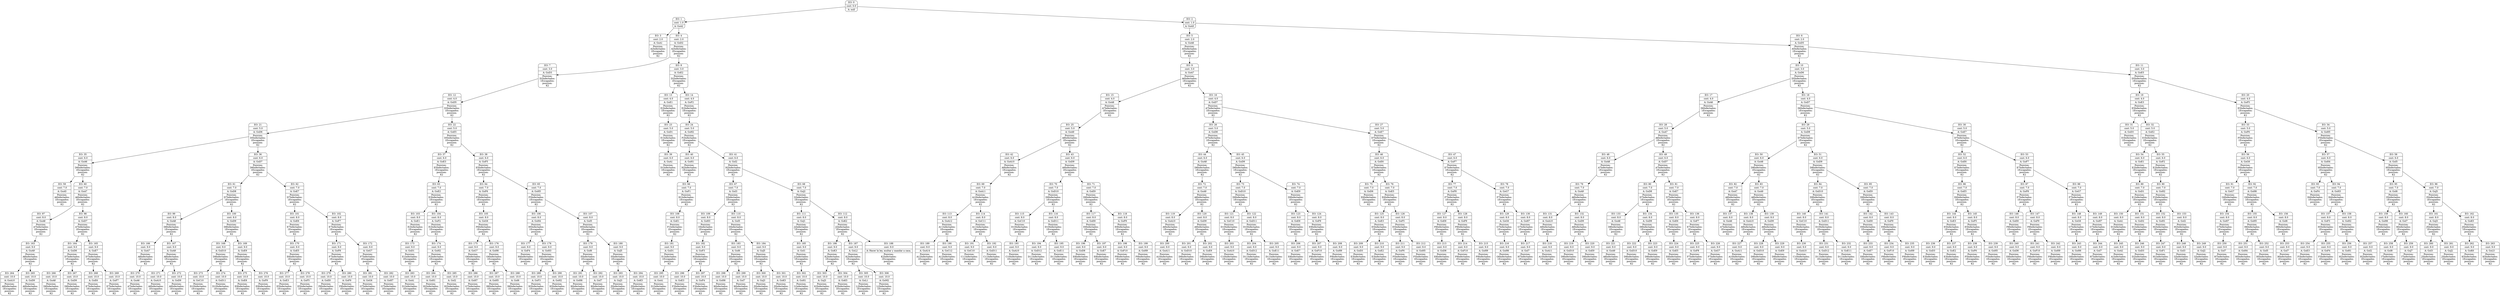 digraph g {
node [shape = Mrecord];
nodo0[label="{EO: 0|cost: 0.0|A: null}"]
nodo1[label="{EO: 1|cost: 1.0|A: GoA2}"]
nodo3[label="{EO: 3|cost: 2.0|A: GoA1|Posicion:\nA2
Infectados:\n1
Escapados:\n
posicion:\nK2
}"]

nodo1 -> nodo3;
nodo4[label="{EO: 4|cost: 2.0|A: GoD2|Posicion:\nA2
Infectados:\n1
Escapados:\n
posicion:\nK2
}"]
nodo7[label="{EO: 7|cost: 3.0|A: GoD3|Posicion:\nD2
Infectados:\n1
Escapados:\n
posicion:\nK2
}"]
nodo12[label="{EO: 12|cost: 4.0|A: GoD5|Posicion:\nD3
Infectados:\n1
Escapados:\n
posicion:\nK2
}"]
nodo21[label="{EO: 21|cost: 5.0|A: GoD6|Posicion:\nD5
Infectados:\n1
Escapados:\n
posicion:\nK2
}"]
nodo35[label="{EO: 35|cost: 6.0|A: GoA6|Posicion:\nD6
Infectados:\n1
Escapados:\n
posicion:\nK2
}"]
nodo59[label="{EO: 59|cost: 7.0|A: GoA5|Posicion:\nA6
Infectados:\n1
Escapados:\n
posicion:\nK2
}"]

nodo35 -> nodo59;
nodo60[label="{EO: 60|cost: 7.0|A: GoA7|Posicion:\nA6
Infectados:\n1
Escapados:\n
posicion:\nK2
}"]
nodo97[label="{EO: 97|cost: 8.0|A: GoA8|Posicion:\nA7
Infectados:\n1
Escapados:\n
posicion:\nK2
}"]
nodo163[label="{EO: 163|cost: 9.0|A: GoA9|Posicion:\nA8
Infectados:\n1
Escapados:\n
posicion:\nK2
}"]
nodo264[label="{EO: 264|cost: 10.0|A: GoA10|Posicion:\nA9
Infectados:\n1
Escapados:\n
posicion:\nK2
}"]

nodo163 -> nodo264;
nodo265[label="{EO: 265|cost: 10.0|A: GoD9|Posicion:\nA9
Infectados:\n1
Escapados:\n
posicion:\nK2
}"]

nodo163 -> nodo265;

nodo97 -> nodo163;

nodo60 -> nodo97;
nodo98[label="{EO: 98|cost: 8.0|A: GoD7|Posicion:\nA7
Infectados:\n1
Escapados:\n
posicion:\nK2
}"]
nodo164[label="{EO: 164|cost: 9.0|A: GoD8|Posicion:\nD7
Infectados:\n1
Escapados:\n
posicion:\nK2
}"]
nodo266[label="{EO: 266|cost: 10.0|A: GoA8|Posicion:\nD8
Infectados:\n1
Escapados:\n
posicion:\nK2
}"]

nodo164 -> nodo266;
nodo267[label="{EO: 267|cost: 10.0|A: GoD9|Posicion:\nD8
Infectados:\n1
Escapados:\n
posicion:\nK2
}"]

nodo164 -> nodo267;

nodo98 -> nodo164;
nodo165[label="{EO: 165|cost: 9.0|A: GoE7|Posicion:\nD7
Infectados:\n1
Escapados:\n
posicion:\nK2
}"]
nodo268[label="{EO: 268|cost: 10.0|A: GoE6|Posicion:\nE7
Infectados:\n1
Escapados:\n
posicion:\nK2
}"]

nodo165 -> nodo268;
nodo269[label="{EO: 269|cost: 10.0|A: GoF7|Posicion:\nE7
Infectados:\n1
Escapados:\n
posicion:\nK2
}"]

nodo165 -> nodo269;

nodo98 -> nodo165;

nodo60 -> nodo98;

nodo35 -> nodo60;

nodo21 -> nodo35;
nodo36[label="{EO: 36|cost: 6.0|A: GoD7|Posicion:\nD6
Infectados:\n1
Escapados:\n
posicion:\nK2
}"]
nodo61[label="{EO: 61|cost: 7.0|A: GoD8|Posicion:\nD7
Infectados:\n1
Escapados:\n
posicion:\nK2
}"]
nodo99[label="{EO: 99|cost: 8.0|A: GoA8|Posicion:\nD8
Infectados:\n1
Escapados:\n
posicion:\nK2
}"]
nodo166[label="{EO: 166|cost: 9.0|A: GoA7|Posicion:\nA8
Infectados:\n1
Escapados:\n
posicion:\nK2
}"]
nodo270[label="{EO: 270|cost: 10.0|A: GoA6|Posicion:\nA7
Infectados:\n1
Escapados:\n
posicion:\nK2
}"]

nodo166 -> nodo270;

nodo99 -> nodo166;
nodo167[label="{EO: 167|cost: 9.0|A: GoA9|Posicion:\nA8
Infectados:\n1
Escapados:\n
posicion:\nK2
}"]
nodo271[label="{EO: 271|cost: 10.0|A: GoA10|Posicion:\nA9
Infectados:\n1
Escapados:\n
posicion:\nK2
}"]

nodo167 -> nodo271;
nodo272[label="{EO: 272|cost: 10.0|A: GoD9|Posicion:\nA9
Infectados:\n1
Escapados:\n
posicion:\nK2
}"]

nodo167 -> nodo272;

nodo99 -> nodo167;

nodo61 -> nodo99;
nodo100[label="{EO: 100|cost: 8.0|A: GoD9|Posicion:\nD8
Infectados:\n1
Escapados:\n
posicion:\nK2
}"]
nodo168[label="{EO: 168|cost: 9.0|A: GoD10|Posicion:\nD9
Infectados:\n1
Escapados:\n
posicion:\nK2
}"]
nodo273[label="{EO: 273|cost: 10.0|A: GoC10|Posicion:\nD10
Infectados:\n1
Escapados:\n
posicion:\nK2
}"]

nodo168 -> nodo273;
nodo274[label="{EO: 274|cost: 10.0|A: GoD11|Posicion:\nD10
Infectados:\n1
Escapados:\n
posicion:\nK2
}"]

nodo168 -> nodo274;

nodo100 -> nodo168;
nodo169[label="{EO: 169|cost: 9.0|A: GoE9|Posicion:\nD9
Infectados:\n1
Escapados:\n
posicion:\nK2
}"]
nodo275[label="{EO: 275|cost: 10.0|A: GoE8|Posicion:\nE9
Infectados:\n1
Escapados:\n
posicion:\nK2
}"]

nodo169 -> nodo275;
nodo276[label="{EO: 276|cost: 10.0|A: GoF9|Posicion:\nE9
Infectados:\n1
Escapados:\n
posicion:\nK2
}"]

nodo169 -> nodo276;

nodo100 -> nodo169;

nodo61 -> nodo100;

nodo36 -> nodo61;
nodo62[label="{EO: 62|cost: 7.0|A: GoE7|Posicion:\nD7
Infectados:\n1
Escapados:\n
posicion:\nK2
}"]
nodo101[label="{EO: 101|cost: 8.0|A: GoE6|Posicion:\nE7
Infectados:\n1
Escapados:\n
posicion:\nK2
}"]
nodo170[label="{EO: 170|cost: 9.0|A: GoE5|Posicion:\nE6
Infectados:\n1
Escapados:\n
posicion:\nK2
}"]
nodo277[label="{EO: 277|cost: 10.0|A: GoE3|Posicion:\nE5
Infectados:\n1
Escapados:\n
posicion:\nK2
}"]

nodo170 -> nodo277;
nodo278[label="{EO: 278|cost: 10.0|A: GoF5|Posicion:\nE5
Infectados:\n1
Escapados:\n
posicion:\nK2
}"]

nodo170 -> nodo278;

nodo101 -> nodo170;

nodo62 -> nodo101;
nodo102[label="{EO: 102|cost: 8.0|A: GoF7|Posicion:\nE7
Infectados:\n1
Escapados:\n
posicion:\nK2
}"]
nodo171[label="{EO: 171|cost: 9.0|A: GoF8|Posicion:\nF7
Infectados:\n1
Escapados:\n
posicion:\nK2
}"]
nodo279[label="{EO: 279|cost: 10.0|A: GoE8|Posicion:\nF8
Infectados:\n1
Escapados:\n
posicion:\nK2
}"]

nodo171 -> nodo279;
nodo280[label="{EO: 280|cost: 10.0|A: GoF9|Posicion:\nF8
Infectados:\n1
Escapados:\n
posicion:\nK2
}"]

nodo171 -> nodo280;

nodo102 -> nodo171;
nodo172[label="{EO: 172|cost: 9.0|A: GoG7|Posicion:\nF7
Infectados:\n1
Escapados:\n
posicion:\nK2
}"]
nodo281[label="{EO: 281|cost: 10.0|A: GoG6|Posicion:\nG7
Infectados:\n1
Escapados:\n
posicion:\nK2
}"]

nodo172 -> nodo281;
nodo282[label="{EO: 282|cost: 10.0|A: GoH7|Posicion:\nG7
Infectados:\n1
Escapados:\n
posicion:\nK2
}"]

nodo172 -> nodo282;

nodo102 -> nodo172;

nodo62 -> nodo102;

nodo36 -> nodo62;

nodo21 -> nodo36;

nodo12 -> nodo21;
nodo22[label="{EO: 22|cost: 5.0|A: GoE5|Posicion:\nD5
Infectados:\n1
Escapados:\n
posicion:\nK2
}"]
nodo37[label="{EO: 37|cost: 6.0|A: GoE3|Posicion:\nE5
Infectados:\n1
Escapados:\n
posicion:\nK2
}"]
nodo63[label="{EO: 63|cost: 7.0|A: GoE2|Posicion:\nE3
Infectados:\n1
Escapados:\n
posicion:\nK2
}"]
nodo103[label="{EO: 103|cost: 8.0|A: GoE1|Posicion:\nE2
Infectados:\n1
Escapados:\n
posicion:\nK2
}"]
nodo173[label="{EO: 173|cost: 9.0|A: GoD1|Posicion:\nE1
Infectados:\n1
Escapados:\n
posicion:\nK2
}"]
nodo283[label="{EO: 283|cost: 10.0|A: GoA1|Posicion:\nD1
Infectados:\n1
Escapados:\n
posicion:\nK2
}"]

nodo173 -> nodo283;

nodo103 -> nodo173;

nodo63 -> nodo103;
nodo104[label="{EO: 104|cost: 8.0|A: GoF2|Posicion:\nE2
Infectados:\n1
Escapados:\n
posicion:\nK2
}"]
nodo174[label="{EO: 174|cost: 9.0|A: GoH2|Posicion:\nF2
Infectados:\n1
Escapados:\n
posicion:\nK2
}"]
nodo284[label="{EO: 284|cost: 10.0|A: GoH1|Posicion:\nH2
Infectados:\n1
Escapados:\n
posicion:\nK2
}"]

nodo174 -> nodo284;
nodo285[label="{EO: 285|cost: 10.0|A: GoI2|Posicion:\nH2
Infectados:\n1
Escapados:\n
posicion:\nK2
}"]

nodo174 -> nodo285;

nodo104 -> nodo174;

nodo63 -> nodo104;

nodo37 -> nodo63;

nodo22 -> nodo37;
nodo38[label="{EO: 38|cost: 6.0|A: GoF5|Posicion:\nE5
Infectados:\n1
Escapados:\n
posicion:\nK2
}"]
nodo64[label="{EO: 64|cost: 7.0|A: GoF6|Posicion:\nF5
Infectados:\n1
Escapados:\n
posicion:\nK2
}"]
nodo105[label="{EO: 105|cost: 8.0|A: GoG6|Posicion:\nF6
Infectados:\n1
Escapados:\n
posicion:\nK2
}"]
nodo175[label="{EO: 175|cost: 9.0|A: GoG7|Posicion:\nG6
Infectados:\n1
Escapados:\n
posicion:\nK2
}"]
nodo286[label="{EO: 286|cost: 10.0|A: GoH7|Posicion:\nG7
Infectados:\n1
Escapados:\n
posicion:\nK2
}"]

nodo175 -> nodo286;

nodo105 -> nodo175;
nodo176[label="{EO: 176|cost: 9.0|A: GoH6|Posicion:\nG6
Infectados:\n1
Escapados:\n
posicion:\nK2
}"]
nodo287[label="{EO: 287|cost: 10.0|A: GoH5|Posicion:\nH6
Infectados:\n1
Escapados:\n
posicion:\nK2
}"]

nodo176 -> nodo287;
nodo288[label="{EO: 288|cost: 10.0|A: GoI6|Posicion:\nH6
Infectados:\n1
Escapados:\n
posicion:\nK2
}"]

nodo176 -> nodo288;

nodo105 -> nodo176;

nodo64 -> nodo105;

nodo38 -> nodo64;
nodo65[label="{EO: 65|cost: 7.0|A: GoH5|Posicion:\nF5
Infectados:\n1
Escapados:\n
posicion:\nK2
}"]
nodo106[label="{EO: 106|cost: 8.0|A: GoH4|Posicion:\nH5
Infectados:\n1
Escapados:\n
posicion:\nK2
}"]
nodo177[label="{EO: 177|cost: 9.0|A: GoF4|Posicion:\nH4
Infectados:\n1
Escapados:\n
posicion:\nK2
}"]

nodo106 -> nodo177;
nodo178[label="{EO: 178|cost: 9.0|A: GoH3|Posicion:\nH4
Infectados:\n1
Escapados:\n
posicion:\nK2
}"]
nodo289[label="{EO: 289|cost: 10.0|A: GoF3|Posicion:\nH3
Infectados:\n1
Escapados:\n
posicion:\nK2
}"]

nodo178 -> nodo289;
nodo290[label="{EO: 290|cost: 10.0|A: GoH2|Posicion:\nH3
Infectados:\n1
Escapados:\n
posicion:\nK2
}"]

nodo178 -> nodo290;

nodo106 -> nodo178;

nodo65 -> nodo106;
nodo107[label="{EO: 107|cost: 8.0|A: GoI5|Posicion:\nH5
Infectados:\n1
Escapados:\n
posicion:\nK2
}"]
nodo179[label="{EO: 179|cost: 9.0|A: GoI6|Posicion:\nI5
Infectados:\n1
Escapados:\n
posicion:\nK2
}"]
nodo291[label="{EO: 291|cost: 10.0|A: GoH6|Posicion:\nI6
Infectados:\n1
Escapados:\n
posicion:\nK2
}"]

nodo179 -> nodo291;
nodo292[label="{EO: 292|cost: 10.0|A: GoI7|Posicion:\nI6
Infectados:\n1
Escapados:\n
posicion:\nK2
}"]

nodo179 -> nodo292;

nodo107 -> nodo179;
nodo180[label="{EO: 180|cost: 9.0|A: GoJ5|Posicion:\nI5
Infectados:\n1
Escapados:\n
posicion:\nK2
}"]
nodo293[label="{EO: 293|cost: 10.0|A: GoJ3|Posicion:\nJ5
Infectados:\n1
Escapados:\n
posicion:\nK2
}"]

nodo180 -> nodo293;
nodo294[label="{EO: 294|cost: 10.0|A: GoK5|Posicion:\nJ5
Infectados:\n1
Escapados:\n
posicion:\nK2
}"]

nodo180 -> nodo294;

nodo107 -> nodo180;

nodo65 -> nodo107;

nodo38 -> nodo65;

nodo22 -> nodo38;

nodo12 -> nodo22;

nodo7 -> nodo12;

nodo4 -> nodo7;
nodo8[label="{EO: 8|cost: 3.0|A: GoE2|Posicion:\nD2
Infectados:\n1
Escapados:\n
posicion:\nK2
}"]
nodo13[label="{EO: 13|cost: 4.0|A: GoE1|Posicion:\nE2
Infectados:\n1
Escapados:\n
posicion:\nK2
}"]
nodo23[label="{EO: 23|cost: 5.0|A: GoD1|Posicion:\nE1
Infectados:\n1
Escapados:\n
posicion:\nK2
}"]
nodo39[label="{EO: 39|cost: 6.0|A: GoA1|Posicion:\nD1
Infectados:\n1
Escapados:\n
posicion:\nK2
}"]

nodo23 -> nodo39;

nodo13 -> nodo23;

nodo8 -> nodo13;
nodo14[label="{EO: 14|cost: 4.0|A: GoF2|Posicion:\nE2
Infectados:\n1
Escapados:\n
posicion:\nK2
}"]
nodo24[label="{EO: 24|cost: 5.0|A: GoH2|Posicion:\nF2
Infectados:\n1
Escapados:\n
posicion:\nK2
}"]
nodo40[label="{EO: 40|cost: 6.0|A: GoH1|Posicion:\nH2
Infectados:\n1
Escapados:\n
posicion:\nK2
}"]
nodo66[label="{EO: 66|cost: 7.0|A: GoF1|Posicion:\nH1
Infectados:\n1
Escapados:\n
posicion:\nK2
}"]
nodo108[label="{EO: 108|cost: 8.0|A: GoE1|Posicion:\nF1
Infectados:\n1
Escapados:\n
posicion:\nK2
}"]
nodo181[label="{EO: 181|cost: 9.0|A: GoD1|Posicion:\nE1
Infectados:\n1
Escapados:\n
posicion:\nK2
}"]
nodo295[label="{EO: 295|cost: 10.0|A: GoA1|Posicion:\nD1
Infectados:\n1
Escapados:\n
posicion:\nK2
}"]

nodo181 -> nodo295;

nodo108 -> nodo181;

nodo66 -> nodo108;

nodo40 -> nodo66;

nodo24 -> nodo40;
nodo41[label="{EO: 41|cost: 6.0|A: GoI2|Posicion:\nH2
Infectados:\n1
Escapados:\n
posicion:\nK2
}"]
nodo67[label="{EO: 67|cost: 7.0|A: GoI3|Posicion:\nI2
Infectados:\n1
Escapados:\n
posicion:\nK2
}"]
nodo109[label="{EO: 109|cost: 8.0|A: GoH3|Posicion:\nI3
Infectados:\n1
Escapados:\n
posicion:\nK2
}"]
nodo182[label="{EO: 182|cost: 9.0|A: GoF3|Posicion:\nH3
Infectados:\n1
Escapados:\n
posicion:\nK2
}"]
nodo296[label="{EO: 296|cost: 10.0|A: GoE3|Posicion:\nF3
Infectados:\n1
Escapados:\n
posicion:\nK2
}"]

nodo182 -> nodo296;
nodo297[label="{EO: 297|cost: 10.0|A: GoF4|Posicion:\nF3
Infectados:\n1
Escapados:\n
posicion:\nK2
}"]

nodo182 -> nodo297;

nodo109 -> nodo182;

nodo67 -> nodo109;
nodo110[label="{EO: 110|cost: 8.0|A: GoI5|Posicion:\nI3
Infectados:\n1
Escapados:\n
posicion:\nK2
}"]
nodo183[label="{EO: 183|cost: 9.0|A: GoI6|Posicion:\nI5
Infectados:\n1
Escapados:\n
posicion:\nK2
}"]
nodo298[label="{EO: 298|cost: 10.0|A: GoH6|Posicion:\nI6
Infectados:\n1
Escapados:\n
posicion:\nK2
}"]

nodo183 -> nodo298;
nodo299[label="{EO: 299|cost: 10.0|A: GoI7|Posicion:\nI6
Infectados:\n1
Escapados:\n
posicion:\nK2
}"]

nodo183 -> nodo299;

nodo110 -> nodo183;
nodo184[label="{EO: 184|cost: 9.0|A: GoJ5|Posicion:\nI5
Infectados:\n1
Escapados:\n
posicion:\nK2
}"]
nodo300[label="{EO: 300|cost: 10.0|A: GoJ3|Posicion:\nJ5
Infectados:\n1
Escapados:\n
posicion:\nK2
}"]

nodo184 -> nodo300;
nodo301[label="{EO: 301|cost: 10.0|A: GoK5|Posicion:\nJ5
Infectados:\n1
Escapados:\n
posicion:\nK2
}"]

nodo184 -> nodo301;

nodo110 -> nodo184;

nodo67 -> nodo110;

nodo41 -> nodo67;
nodo68[label="{EO: 68|cost: 7.0|A: GoJ2|Posicion:\nI2
Infectados:\n1
Escapados:\n
posicion:\nK2
}"]
nodo111[label="{EO: 111|cost: 8.0|A: GoJ1|Posicion:\nJ2
Infectados:\n1
Escapados:\n
posicion:\nK2
}"]
nodo185[label="{EO: 185|cost: 9.0|A: GoI1|Posicion:\nJ1
Infectados:\n1
Escapados:\n
posicion:\nK2
}"]
nodo302[label="{EO: 302|cost: 10.0|A: GoH1|Posicion:\nI1
Infectados:\n1
Escapados:\n
posicion:\nK2
}"]

nodo185 -> nodo302;

nodo111 -> nodo185;

nodo68 -> nodo111;
nodo112[label="{EO: 112|cost: 8.0|A: GoK2|Posicion:\nJ2
Infectados:\n1
Escapados:\n
posicion:\nK2
}"]
nodo186[label="{EO: 186|cost: 9.0|A: GoK3|Posicion:\nK2
Infectados:\n1
Escapados:\n
posicion:\nK2
}"]
nodo303[label="{EO: 303|cost: 10.0|A: GoJ3|Posicion:\nK3
Infectados:\n1
Escapados:\n
posicion:\nK2
}"]

nodo186 -> nodo303;
nodo304[label="{EO: 304|cost: 10.0|A: GoK5|Posicion:\nK3
Infectados:\n1
Escapados:\n
posicion:\nK2
}"]

nodo186 -> nodo304;

nodo112 -> nodo186;
nodo187[label="{EO: 187|cost: 9.0|A: GoL2|Posicion:\nK2
Infectados:\n1
Escapados:\n
posicion:\nK2
}"]
nodo305[label="{EO: 305|cost: 10.0|A: GoL1|Posicion:\nL2
Infectados:\n1
Escapados:\n
posicion:\nK2
}"]

nodo187 -> nodo305;
nodo306[label="{EO: 306|cost: 10.0|A: GoM2|Posicion:\nL2
Infectados:\n1
Escapados:\n
posicion:\nK2
}"]

nodo187 -> nodo306;

nodo112 -> nodo187;
nodo188[label="{EO: 188|cost: 9.0|A: Hacer la ley, multar y mandar a casa.|Posicion:\nK2
Infectados:\n1
Escapados:\n
posicion:\nK2
}"]

nodo112 -> nodo188;

nodo68 -> nodo112;

nodo41 -> nodo68;

nodo24 -> nodo41;

nodo14 -> nodo24;

nodo8 -> nodo14;

nodo4 -> nodo8;

nodo1 -> nodo4;

nodo0 -> nodo1;
nodo2[label="{EO: 2|cost: 1.0|A: GoA5}"]
nodo5[label="{EO: 5|cost: 2.0|A: GoA6|Posicion:\nA5
Infectados:\n1
Escapados:\n
posicion:\nK2
}"]
nodo9[label="{EO: 9|cost: 3.0|A: GoA7|Posicion:\nA6
Infectados:\n1
Escapados:\n
posicion:\nK2
}"]
nodo15[label="{EO: 15|cost: 4.0|A: GoA8|Posicion:\nA7
Infectados:\n1
Escapados:\n
posicion:\nK2
}"]
nodo25[label="{EO: 25|cost: 5.0|A: GoA9|Posicion:\nA8
Infectados:\n1
Escapados:\n
posicion:\nK2
}"]
nodo42[label="{EO: 42|cost: 6.0|A: GoA10|Posicion:\nA9
Infectados:\n1
Escapados:\n
posicion:\nK2
}"]
nodo69[label="{EO: 69|cost: 7.0|A: GoA11|Posicion:\nA10
Infectados:\n1
Escapados:\n
posicion:\nK2
}"]
nodo113[label="{EO: 113|cost: 8.0|A: GoA12|Posicion:\nA11
Infectados:\n1
Escapados:\n
posicion:\nK2
}"]
nodo189[label="{EO: 189|cost: 9.0|A: GoA14|Posicion:\nA12
Infectados:\n1
Escapados:\n
posicion:\nK2
}"]

nodo113 -> nodo189;
nodo190[label="{EO: 190|cost: 9.0|A: GoC12|Posicion:\nA12
Infectados:\n1
Escapados:\n
posicion:\nK2
}"]

nodo113 -> nodo190;

nodo69 -> nodo113;
nodo114[label="{EO: 114|cost: 8.0|A: GoC11|Posicion:\nA11
Infectados:\n1
Escapados:\n
posicion:\nK2
}"]
nodo191[label="{EO: 191|cost: 9.0|A: GoC10|Posicion:\nC11
Infectados:\n1
Escapados:\n
posicion:\nK2
}"]

nodo114 -> nodo191;
nodo192[label="{EO: 192|cost: 9.0|A: GoD11|Posicion:\nC11
Infectados:\n1
Escapados:\n
posicion:\nK2
}"]

nodo114 -> nodo192;

nodo69 -> nodo114;

nodo42 -> nodo69;

nodo25 -> nodo42;
nodo43[label="{EO: 43|cost: 6.0|A: GoD9|Posicion:\nA9
Infectados:\n1
Escapados:\n
posicion:\nK2
}"]
nodo70[label="{EO: 70|cost: 7.0|A: GoD10|Posicion:\nD9
Infectados:\n1
Escapados:\n
posicion:\nK2
}"]
nodo115[label="{EO: 115|cost: 8.0|A: GoC10|Posicion:\nD10
Infectados:\n1
Escapados:\n
posicion:\nK2
}"]
nodo193[label="{EO: 193|cost: 9.0|A: GoA10|Posicion:\nC10
Infectados:\n1
Escapados:\n
posicion:\nK2
}"]

nodo115 -> nodo193;

nodo70 -> nodo115;
nodo116[label="{EO: 116|cost: 8.0|A: GoD11|Posicion:\nD10
Infectados:\n1
Escapados:\n
posicion:\nK2
}"]
nodo194[label="{EO: 194|cost: 9.0|A: GoD12|Posicion:\nD11
Infectados:\n1
Escapados:\n
posicion:\nK2
}"]

nodo116 -> nodo194;
nodo195[label="{EO: 195|cost: 9.0|A: GoE11|Posicion:\nD11
Infectados:\n1
Escapados:\n
posicion:\nK2
}"]

nodo116 -> nodo195;

nodo70 -> nodo116;

nodo43 -> nodo70;
nodo71[label="{EO: 71|cost: 7.0|A: GoE9|Posicion:\nD9
Infectados:\n1
Escapados:\n
posicion:\nK2
}"]
nodo117[label="{EO: 117|cost: 8.0|A: GoE8|Posicion:\nE9
Infectados:\n1
Escapados:\n
posicion:\nK2
}"]
nodo196[label="{EO: 196|cost: 9.0|A: GoD8|Posicion:\nE8
Infectados:\n1
Escapados:\n
posicion:\nK2
}"]

nodo117 -> nodo196;
nodo197[label="{EO: 197|cost: 9.0|A: GoE7|Posicion:\nE8
Infectados:\n1
Escapados:\n
posicion:\nK2
}"]

nodo117 -> nodo197;

nodo71 -> nodo117;
nodo118[label="{EO: 118|cost: 8.0|A: GoF9|Posicion:\nE9
Infectados:\n1
Escapados:\n
posicion:\nK2
}"]
nodo198[label="{EO: 198|cost: 9.0|A: GoF10|Posicion:\nF9
Infectados:\n1
Escapados:\n
posicion:\nK2
}"]

nodo118 -> nodo198;
nodo199[label="{EO: 199|cost: 9.0|A: GoH9|Posicion:\nF9
Infectados:\n1
Escapados:\n
posicion:\nK2
}"]

nodo118 -> nodo199;

nodo71 -> nodo118;

nodo43 -> nodo71;

nodo25 -> nodo43;

nodo15 -> nodo25;

nodo9 -> nodo15;
nodo16[label="{EO: 16|cost: 4.0|A: GoD7|Posicion:\nA7
Infectados:\n1
Escapados:\n
posicion:\nK2
}"]
nodo26[label="{EO: 26|cost: 5.0|A: GoD8|Posicion:\nD7
Infectados:\n1
Escapados:\n
posicion:\nK2
}"]
nodo44[label="{EO: 44|cost: 6.0|A: GoA8|Posicion:\nD8
Infectados:\n1
Escapados:\n
posicion:\nK2
}"]
nodo72[label="{EO: 72|cost: 7.0|A: GoA9|Posicion:\nA8
Infectados:\n1
Escapados:\n
posicion:\nK2
}"]
nodo119[label="{EO: 119|cost: 8.0|A: GoA10|Posicion:\nA9
Infectados:\n1
Escapados:\n
posicion:\nK2
}"]
nodo200[label="{EO: 200|cost: 9.0|A: GoA11|Posicion:\nA10
Infectados:\n1
Escapados:\n
posicion:\nK2
}"]

nodo119 -> nodo200;

nodo72 -> nodo119;
nodo120[label="{EO: 120|cost: 8.0|A: GoD9|Posicion:\nA9
Infectados:\n1
Escapados:\n
posicion:\nK2
}"]
nodo201[label="{EO: 201|cost: 9.0|A: GoD10|Posicion:\nD9
Infectados:\n1
Escapados:\n
posicion:\nK2
}"]

nodo120 -> nodo201;
nodo202[label="{EO: 202|cost: 9.0|A: GoE9|Posicion:\nD9
Infectados:\n1
Escapados:\n
posicion:\nK2
}"]

nodo120 -> nodo202;

nodo72 -> nodo120;

nodo44 -> nodo72;

nodo26 -> nodo44;
nodo45[label="{EO: 45|cost: 6.0|A: GoD9|Posicion:\nD8
Infectados:\n1
Escapados:\n
posicion:\nK2
}"]
nodo73[label="{EO: 73|cost: 7.0|A: GoD10|Posicion:\nD9
Infectados:\n1
Escapados:\n
posicion:\nK2
}"]
nodo121[label="{EO: 121|cost: 8.0|A: GoC10|Posicion:\nD10
Infectados:\n1
Escapados:\n
posicion:\nK2
}"]
nodo203[label="{EO: 203|cost: 9.0|A: GoA10|Posicion:\nC10
Infectados:\n1
Escapados:\n
posicion:\nK2
}"]

nodo121 -> nodo203;

nodo73 -> nodo121;
nodo122[label="{EO: 122|cost: 8.0|A: GoD11|Posicion:\nD10
Infectados:\n1
Escapados:\n
posicion:\nK2
}"]
nodo204[label="{EO: 204|cost: 9.0|A: GoD12|Posicion:\nD11
Infectados:\n1
Escapados:\n
posicion:\nK2
}"]

nodo122 -> nodo204;
nodo205[label="{EO: 205|cost: 9.0|A: GoE11|Posicion:\nD11
Infectados:\n1
Escapados:\n
posicion:\nK2
}"]

nodo122 -> nodo205;

nodo73 -> nodo122;

nodo45 -> nodo73;
nodo74[label="{EO: 74|cost: 7.0|A: GoE9|Posicion:\nD9
Infectados:\n1
Escapados:\n
posicion:\nK2
}"]
nodo123[label="{EO: 123|cost: 8.0|A: GoE8|Posicion:\nE9
Infectados:\n1
Escapados:\n
posicion:\nK2
}"]
nodo206[label="{EO: 206|cost: 9.0|A: GoE7|Posicion:\nE8
Infectados:\n1
Escapados:\n
posicion:\nK2
}"]

nodo123 -> nodo206;

nodo74 -> nodo123;
nodo124[label="{EO: 124|cost: 8.0|A: GoF9|Posicion:\nE9
Infectados:\n1
Escapados:\n
posicion:\nK2
}"]
nodo207[label="{EO: 207|cost: 9.0|A: GoF10|Posicion:\nF9
Infectados:\n1
Escapados:\n
posicion:\nK2
}"]

nodo124 -> nodo207;
nodo208[label="{EO: 208|cost: 9.0|A: GoH9|Posicion:\nF9
Infectados:\n1
Escapados:\n
posicion:\nK2
}"]

nodo124 -> nodo208;

nodo74 -> nodo124;

nodo45 -> nodo74;

nodo26 -> nodo45;

nodo16 -> nodo26;
nodo27[label="{EO: 27|cost: 5.0|A: GoE7|Posicion:\nD7
Infectados:\n1
Escapados:\n
posicion:\nK2
}"]
nodo46[label="{EO: 46|cost: 6.0|A: GoE6|Posicion:\nE7
Infectados:\n1
Escapados:\n
posicion:\nK2
}"]
nodo75[label="{EO: 75|cost: 7.0|A: GoD6|Posicion:\nE6
Infectados:\n1
Escapados:\n
posicion:\nK2
}"]

nodo46 -> nodo75;
nodo76[label="{EO: 76|cost: 7.0|A: GoE5|Posicion:\nE6
Infectados:\n1
Escapados:\n
posicion:\nK2
}"]
nodo125[label="{EO: 125|cost: 8.0|A: GoE3|Posicion:\nE5
Infectados:\n1
Escapados:\n
posicion:\nK2
}"]
nodo209[label="{EO: 209|cost: 9.0|A: GoD3|Posicion:\nE3
Infectados:\n1
Escapados:\n
posicion:\nK2
}"]

nodo125 -> nodo209;
nodo210[label="{EO: 210|cost: 9.0|A: GoE2|Posicion:\nE3
Infectados:\n1
Escapados:\n
posicion:\nK2
}"]

nodo125 -> nodo210;

nodo76 -> nodo125;
nodo126[label="{EO: 126|cost: 8.0|A: GoF5|Posicion:\nE5
Infectados:\n1
Escapados:\n
posicion:\nK2
}"]
nodo211[label="{EO: 211|cost: 9.0|A: GoF6|Posicion:\nF5
Infectados:\n1
Escapados:\n
posicion:\nK2
}"]

nodo126 -> nodo211;
nodo212[label="{EO: 212|cost: 9.0|A: GoH5|Posicion:\nF5
Infectados:\n1
Escapados:\n
posicion:\nK2
}"]

nodo126 -> nodo212;

nodo76 -> nodo126;

nodo46 -> nodo76;

nodo27 -> nodo46;
nodo47[label="{EO: 47|cost: 6.0|A: GoF7|Posicion:\nE7
Infectados:\n1
Escapados:\n
posicion:\nK2
}"]
nodo77[label="{EO: 77|cost: 7.0|A: GoF8|Posicion:\nF7
Infectados:\n1
Escapados:\n
posicion:\nK2
}"]
nodo127[label="{EO: 127|cost: 8.0|A: GoE8|Posicion:\nF8
Infectados:\n1
Escapados:\n
posicion:\nK2
}"]
nodo213[label="{EO: 213|cost: 9.0|A: GoD8|Posicion:\nE8
Infectados:\n1
Escapados:\n
posicion:\nK2
}"]

nodo127 -> nodo213;

nodo77 -> nodo127;
nodo128[label="{EO: 128|cost: 8.0|A: GoF9|Posicion:\nF8
Infectados:\n1
Escapados:\n
posicion:\nK2
}"]
nodo214[label="{EO: 214|cost: 9.0|A: GoF10|Posicion:\nF9
Infectados:\n1
Escapados:\n
posicion:\nK2
}"]

nodo128 -> nodo214;
nodo215[label="{EO: 215|cost: 9.0|A: GoH9|Posicion:\nF9
Infectados:\n1
Escapados:\n
posicion:\nK2
}"]

nodo128 -> nodo215;

nodo77 -> nodo128;

nodo47 -> nodo77;
nodo78[label="{EO: 78|cost: 7.0|A: GoG7|Posicion:\nF7
Infectados:\n1
Escapados:\n
posicion:\nK2
}"]
nodo129[label="{EO: 129|cost: 8.0|A: GoG6|Posicion:\nG7
Infectados:\n1
Escapados:\n
posicion:\nK2
}"]
nodo216[label="{EO: 216|cost: 9.0|A: GoH6|Posicion:\nG6
Infectados:\n1
Escapados:\n
posicion:\nK2
}"]

nodo129 -> nodo216;

nodo78 -> nodo129;
nodo130[label="{EO: 130|cost: 8.0|A: GoH7|Posicion:\nG7
Infectados:\n1
Escapados:\n
posicion:\nK2
}"]
nodo217[label="{EO: 217|cost: 9.0|A: GoI7|Posicion:\nH7
Infectados:\n1
Escapados:\n
posicion:\nK2
}"]

nodo130 -> nodo217;

nodo78 -> nodo130;

nodo47 -> nodo78;

nodo27 -> nodo47;

nodo16 -> nodo27;

nodo9 -> nodo16;

nodo5 -> nodo9;

nodo2 -> nodo5;
nodo6[label="{EO: 6|cost: 2.0|A: GoD5|Posicion:\nA5
Infectados:\n1
Escapados:\n
posicion:\nK2
}"]
nodo10[label="{EO: 10|cost: 3.0|A: GoD6|Posicion:\nD5
Infectados:\n1
Escapados:\n
posicion:\nK2
}"]
nodo17[label="{EO: 17|cost: 4.0|A: GoA6|Posicion:\nD6
Infectados:\n1
Escapados:\n
posicion:\nK2
}"]
nodo28[label="{EO: 28|cost: 5.0|A: GoA7|Posicion:\nA6
Infectados:\n1
Escapados:\n
posicion:\nK2
}"]
nodo48[label="{EO: 48|cost: 6.0|A: GoA8|Posicion:\nA7
Infectados:\n1
Escapados:\n
posicion:\nK2
}"]
nodo79[label="{EO: 79|cost: 7.0|A: GoA9|Posicion:\nA8
Infectados:\n1
Escapados:\n
posicion:\nK2
}"]
nodo131[label="{EO: 131|cost: 8.0|A: GoA10|Posicion:\nA9
Infectados:\n1
Escapados:\n
posicion:\nK2
}"]
nodo218[label="{EO: 218|cost: 9.0|A: GoA11|Posicion:\nA10
Infectados:\n1
Escapados:\n
posicion:\nK2
}"]

nodo131 -> nodo218;

nodo79 -> nodo131;
nodo132[label="{EO: 132|cost: 8.0|A: GoD9|Posicion:\nA9
Infectados:\n1
Escapados:\n
posicion:\nK2
}"]
nodo219[label="{EO: 219|cost: 9.0|A: GoD10|Posicion:\nD9
Infectados:\n1
Escapados:\n
posicion:\nK2
}"]

nodo132 -> nodo219;
nodo220[label="{EO: 220|cost: 9.0|A: GoE9|Posicion:\nD9
Infectados:\n1
Escapados:\n
posicion:\nK2
}"]

nodo132 -> nodo220;

nodo79 -> nodo132;

nodo48 -> nodo79;

nodo28 -> nodo48;
nodo49[label="{EO: 49|cost: 6.0|A: GoD7|Posicion:\nA7
Infectados:\n1
Escapados:\n
posicion:\nK2
}"]
nodo80[label="{EO: 80|cost: 7.0|A: GoD8|Posicion:\nD7
Infectados:\n1
Escapados:\n
posicion:\nK2
}"]
nodo133[label="{EO: 133|cost: 8.0|A: GoA8|Posicion:\nD8
Infectados:\n1
Escapados:\n
posicion:\nK2
}"]
nodo221[label="{EO: 221|cost: 9.0|A: GoA9|Posicion:\nA8
Infectados:\n1
Escapados:\n
posicion:\nK2
}"]

nodo133 -> nodo221;

nodo80 -> nodo133;
nodo134[label="{EO: 134|cost: 8.0|A: GoD9|Posicion:\nD8
Infectados:\n1
Escapados:\n
posicion:\nK2
}"]
nodo222[label="{EO: 222|cost: 9.0|A: GoD10|Posicion:\nD9
Infectados:\n1
Escapados:\n
posicion:\nK2
}"]

nodo134 -> nodo222;
nodo223[label="{EO: 223|cost: 9.0|A: GoE9|Posicion:\nD9
Infectados:\n1
Escapados:\n
posicion:\nK2
}"]

nodo134 -> nodo223;

nodo80 -> nodo134;

nodo49 -> nodo80;
nodo81[label="{EO: 81|cost: 7.0|A: GoE7|Posicion:\nD7
Infectados:\n1
Escapados:\n
posicion:\nK2
}"]
nodo135[label="{EO: 135|cost: 8.0|A: GoE6|Posicion:\nE7
Infectados:\n1
Escapados:\n
posicion:\nK2
}"]
nodo224[label="{EO: 224|cost: 9.0|A: GoE5|Posicion:\nE6
Infectados:\n1
Escapados:\n
posicion:\nK2
}"]

nodo135 -> nodo224;

nodo81 -> nodo135;
nodo136[label="{EO: 136|cost: 8.0|A: GoF7|Posicion:\nE7
Infectados:\n1
Escapados:\n
posicion:\nK2
}"]
nodo225[label="{EO: 225|cost: 9.0|A: GoF8|Posicion:\nF7
Infectados:\n1
Escapados:\n
posicion:\nK2
}"]

nodo136 -> nodo225;
nodo226[label="{EO: 226|cost: 9.0|A: GoG7|Posicion:\nF7
Infectados:\n1
Escapados:\n
posicion:\nK2
}"]

nodo136 -> nodo226;

nodo81 -> nodo136;

nodo49 -> nodo81;

nodo28 -> nodo49;

nodo17 -> nodo28;

nodo10 -> nodo17;
nodo18[label="{EO: 18|cost: 4.0|A: GoD7|Posicion:\nD6
Infectados:\n1
Escapados:\n
posicion:\nK2
}"]
nodo29[label="{EO: 29|cost: 5.0|A: GoD8|Posicion:\nD7
Infectados:\n1
Escapados:\n
posicion:\nK2
}"]
nodo50[label="{EO: 50|cost: 6.0|A: GoA8|Posicion:\nD8
Infectados:\n1
Escapados:\n
posicion:\nK2
}"]
nodo82[label="{EO: 82|cost: 7.0|A: GoA7|Posicion:\nA8
Infectados:\n1
Escapados:\n
posicion:\nK2
}"]
nodo137[label="{EO: 137|cost: 8.0|A: GoA6|Posicion:\nA7
Infectados:\n1
Escapados:\n
posicion:\nK2
}"]

nodo82 -> nodo137;

nodo50 -> nodo82;
nodo83[label="{EO: 83|cost: 7.0|A: GoA9|Posicion:\nA8
Infectados:\n1
Escapados:\n
posicion:\nK2
}"]
nodo138[label="{EO: 138|cost: 8.0|A: GoA10|Posicion:\nA9
Infectados:\n1
Escapados:\n
posicion:\nK2
}"]
nodo227[label="{EO: 227|cost: 9.0|A: GoA11|Posicion:\nA10
Infectados:\n1
Escapados:\n
posicion:\nK2
}"]

nodo138 -> nodo227;

nodo83 -> nodo138;
nodo139[label="{EO: 139|cost: 8.0|A: GoD9|Posicion:\nA9
Infectados:\n1
Escapados:\n
posicion:\nK2
}"]
nodo228[label="{EO: 228|cost: 9.0|A: GoD10|Posicion:\nD9
Infectados:\n1
Escapados:\n
posicion:\nK2
}"]

nodo139 -> nodo228;
nodo229[label="{EO: 229|cost: 9.0|A: GoE9|Posicion:\nD9
Infectados:\n1
Escapados:\n
posicion:\nK2
}"]

nodo139 -> nodo229;

nodo83 -> nodo139;

nodo50 -> nodo83;

nodo29 -> nodo50;
nodo51[label="{EO: 51|cost: 6.0|A: GoD9|Posicion:\nD8
Infectados:\n1
Escapados:\n
posicion:\nK2
}"]
nodo84[label="{EO: 84|cost: 7.0|A: GoD10|Posicion:\nD9
Infectados:\n1
Escapados:\n
posicion:\nK2
}"]
nodo140[label="{EO: 140|cost: 8.0|A: GoC10|Posicion:\nD10
Infectados:\n1
Escapados:\n
posicion:\nK2
}"]
nodo230[label="{EO: 230|cost: 9.0|A: GoA10|Posicion:\nC10
Infectados:\n1
Escapados:\n
posicion:\nK2
}"]

nodo140 -> nodo230;

nodo84 -> nodo140;
nodo141[label="{EO: 141|cost: 8.0|A: GoD11|Posicion:\nD10
Infectados:\n1
Escapados:\n
posicion:\nK2
}"]
nodo231[label="{EO: 231|cost: 9.0|A: GoD12|Posicion:\nD11
Infectados:\n1
Escapados:\n
posicion:\nK2
}"]

nodo141 -> nodo231;
nodo232[label="{EO: 232|cost: 9.0|A: GoE11|Posicion:\nD11
Infectados:\n1
Escapados:\n
posicion:\nK2
}"]

nodo141 -> nodo232;

nodo84 -> nodo141;

nodo51 -> nodo84;
nodo85[label="{EO: 85|cost: 7.0|A: GoE9|Posicion:\nD9
Infectados:\n1
Escapados:\n
posicion:\nK2
}"]
nodo142[label="{EO: 142|cost: 8.0|A: GoE8|Posicion:\nE9
Infectados:\n1
Escapados:\n
posicion:\nK2
}"]
nodo233[label="{EO: 233|cost: 9.0|A: GoE7|Posicion:\nE8
Infectados:\n1
Escapados:\n
posicion:\nK2
}"]

nodo142 -> nodo233;

nodo85 -> nodo142;
nodo143[label="{EO: 143|cost: 8.0|A: GoF9|Posicion:\nE9
Infectados:\n1
Escapados:\n
posicion:\nK2
}"]
nodo234[label="{EO: 234|cost: 9.0|A: GoF10|Posicion:\nF9
Infectados:\n1
Escapados:\n
posicion:\nK2
}"]

nodo143 -> nodo234;
nodo235[label="{EO: 235|cost: 9.0|A: GoH9|Posicion:\nF9
Infectados:\n1
Escapados:\n
posicion:\nK2
}"]

nodo143 -> nodo235;

nodo85 -> nodo143;

nodo51 -> nodo85;

nodo29 -> nodo51;

nodo18 -> nodo29;
nodo30[label="{EO: 30|cost: 5.0|A: GoE7|Posicion:\nD7
Infectados:\n1
Escapados:\n
posicion:\nK2
}"]
nodo52[label="{EO: 52|cost: 6.0|A: GoE6|Posicion:\nE7
Infectados:\n1
Escapados:\n
posicion:\nK2
}"]
nodo86[label="{EO: 86|cost: 7.0|A: GoE5|Posicion:\nE6
Infectados:\n1
Escapados:\n
posicion:\nK2
}"]
nodo144[label="{EO: 144|cost: 8.0|A: GoE3|Posicion:\nE5
Infectados:\n1
Escapados:\n
posicion:\nK2
}"]
nodo236[label="{EO: 236|cost: 9.0|A: GoD3|Posicion:\nE3
Infectados:\n1
Escapados:\n
posicion:\nK2
}"]

nodo144 -> nodo236;
nodo237[label="{EO: 237|cost: 9.0|A: GoE2|Posicion:\nE3
Infectados:\n1
Escapados:\n
posicion:\nK2
}"]

nodo144 -> nodo237;

nodo86 -> nodo144;
nodo145[label="{EO: 145|cost: 8.0|A: GoF5|Posicion:\nE5
Infectados:\n1
Escapados:\n
posicion:\nK2
}"]
nodo238[label="{EO: 238|cost: 9.0|A: GoF6|Posicion:\nF5
Infectados:\n1
Escapados:\n
posicion:\nK2
}"]

nodo145 -> nodo238;
nodo239[label="{EO: 239|cost: 9.0|A: GoH5|Posicion:\nF5
Infectados:\n1
Escapados:\n
posicion:\nK2
}"]

nodo145 -> nodo239;

nodo86 -> nodo145;

nodo52 -> nodo86;

nodo30 -> nodo52;
nodo53[label="{EO: 53|cost: 6.0|A: GoF7|Posicion:\nE7
Infectados:\n1
Escapados:\n
posicion:\nK2
}"]
nodo87[label="{EO: 87|cost: 7.0|A: GoF8|Posicion:\nF7
Infectados:\n1
Escapados:\n
posicion:\nK2
}"]
nodo146[label="{EO: 146|cost: 8.0|A: GoE8|Posicion:\nF8
Infectados:\n1
Escapados:\n
posicion:\nK2
}"]
nodo240[label="{EO: 240|cost: 9.0|A: GoD8|Posicion:\nE8
Infectados:\n1
Escapados:\n
posicion:\nK2
}"]

nodo146 -> nodo240;

nodo87 -> nodo146;
nodo147[label="{EO: 147|cost: 8.0|A: GoF9|Posicion:\nF8
Infectados:\n1
Escapados:\n
posicion:\nK2
}"]
nodo241[label="{EO: 241|cost: 9.0|A: GoF10|Posicion:\nF9
Infectados:\n1
Escapados:\n
posicion:\nK2
}"]

nodo147 -> nodo241;
nodo242[label="{EO: 242|cost: 9.0|A: GoH9|Posicion:\nF9
Infectados:\n1
Escapados:\n
posicion:\nK2
}"]

nodo147 -> nodo242;

nodo87 -> nodo147;

nodo53 -> nodo87;
nodo88[label="{EO: 88|cost: 7.0|A: GoG7|Posicion:\nF7
Infectados:\n1
Escapados:\n
posicion:\nK2
}"]
nodo148[label="{EO: 148|cost: 8.0|A: GoG6|Posicion:\nG7
Infectados:\n1
Escapados:\n
posicion:\nK2
}"]
nodo243[label="{EO: 243|cost: 9.0|A: GoH6|Posicion:\nG6
Infectados:\n1
Escapados:\n
posicion:\nK2
}"]

nodo148 -> nodo243;

nodo88 -> nodo148;
nodo149[label="{EO: 149|cost: 8.0|A: GoH7|Posicion:\nG7
Infectados:\n1
Escapados:\n
posicion:\nK2
}"]
nodo244[label="{EO: 244|cost: 9.0|A: GoI7|Posicion:\nH7
Infectados:\n1
Escapados:\n
posicion:\nK2
}"]

nodo149 -> nodo244;

nodo88 -> nodo149;

nodo53 -> nodo88;

nodo30 -> nodo53;

nodo18 -> nodo30;

nodo10 -> nodo18;

nodo6 -> nodo10;
nodo11[label="{EO: 11|cost: 3.0|A: GoE5|Posicion:\nD5
Infectados:\n1
Escapados:\n
posicion:\nK2
}"]
nodo19[label="{EO: 19|cost: 4.0|A: GoE3|Posicion:\nE5
Infectados:\n1
Escapados:\n
posicion:\nK2
}"]
nodo31[label="{EO: 31|cost: 5.0|A: GoD3|Posicion:\nE3
Infectados:\n1
Escapados:\n
posicion:\nK2
}"]

nodo19 -> nodo31;
nodo32[label="{EO: 32|cost: 5.0|A: GoE2|Posicion:\nE3
Infectados:\n1
Escapados:\n
posicion:\nK2
}"]
nodo54[label="{EO: 54|cost: 6.0|A: GoE1|Posicion:\nE2
Infectados:\n1
Escapados:\n
posicion:\nK2
}"]
nodo89[label="{EO: 89|cost: 7.0|A: GoD1|Posicion:\nE1
Infectados:\n1
Escapados:\n
posicion:\nK2
}"]
nodo150[label="{EO: 150|cost: 8.0|A: GoA1|Posicion:\nD1
Infectados:\n1
Escapados:\n
posicion:\nK2
}"]
nodo245[label="{EO: 245|cost: 9.0|A: GoA2|Posicion:\nA1
Infectados:\n1
Escapados:\n
posicion:\nK2
}"]

nodo150 -> nodo245;

nodo89 -> nodo150;
nodo151[label="{EO: 151|cost: 8.0|A: GoD2|Posicion:\nD1
Infectados:\n1
Escapados:\n
posicion:\nK2
}"]
nodo246[label="{EO: 246|cost: 9.0|A: GoD3|Posicion:\nD2
Infectados:\n1
Escapados:\n
posicion:\nK2
}"]

nodo151 -> nodo246;

nodo89 -> nodo151;

nodo54 -> nodo89;

nodo32 -> nodo54;
nodo55[label="{EO: 55|cost: 6.0|A: GoF2|Posicion:\nE2
Infectados:\n1
Escapados:\n
posicion:\nK2
}"]
nodo90[label="{EO: 90|cost: 7.0|A: GoH2|Posicion:\nF2
Infectados:\n1
Escapados:\n
posicion:\nK2
}"]
nodo152[label="{EO: 152|cost: 8.0|A: GoH1|Posicion:\nH2
Infectados:\n1
Escapados:\n
posicion:\nK2
}"]
nodo247[label="{EO: 247|cost: 9.0|A: GoF1|Posicion:\nH1
Infectados:\n1
Escapados:\n
posicion:\nK2
}"]

nodo152 -> nodo247;

nodo90 -> nodo152;
nodo153[label="{EO: 153|cost: 8.0|A: GoI2|Posicion:\nH2
Infectados:\n1
Escapados:\n
posicion:\nK2
}"]
nodo248[label="{EO: 248|cost: 9.0|A: GoI3|Posicion:\nI2
Infectados:\n1
Escapados:\n
posicion:\nK2
}"]

nodo153 -> nodo248;
nodo249[label="{EO: 249|cost: 9.0|A: GoJ2|Posicion:\nI2
Infectados:\n1
Escapados:\n
posicion:\nK2
}"]

nodo153 -> nodo249;

nodo90 -> nodo153;

nodo55 -> nodo90;

nodo32 -> nodo55;

nodo19 -> nodo32;

nodo11 -> nodo19;
nodo20[label="{EO: 20|cost: 4.0|A: GoF5|Posicion:\nE5
Infectados:\n1
Escapados:\n
posicion:\nK2
}"]
nodo33[label="{EO: 33|cost: 5.0|A: GoF6|Posicion:\nF5
Infectados:\n1
Escapados:\n
posicion:\nK2
}"]
nodo56[label="{EO: 56|cost: 6.0|A: GoG6|Posicion:\nF6
Infectados:\n1
Escapados:\n
posicion:\nK2
}"]
nodo91[label="{EO: 91|cost: 7.0|A: GoG7|Posicion:\nG6
Infectados:\n1
Escapados:\n
posicion:\nK2
}"]
nodo154[label="{EO: 154|cost: 8.0|A: GoH7|Posicion:\nG7
Infectados:\n1
Escapados:\n
posicion:\nK2
}"]
nodo250[label="{EO: 250|cost: 9.0|A: GoI7|Posicion:\nH7
Infectados:\n1
Escapados:\n
posicion:\nK2
}"]

nodo154 -> nodo250;

nodo91 -> nodo154;

nodo56 -> nodo91;
nodo92[label="{EO: 92|cost: 7.0|A: GoH6|Posicion:\nG6
Infectados:\n1
Escapados:\n
posicion:\nK2
}"]
nodo155[label="{EO: 155|cost: 8.0|A: GoH5|Posicion:\nH6
Infectados:\n1
Escapados:\n
posicion:\nK2
}"]
nodo251[label="{EO: 251|cost: 9.0|A: GoH4|Posicion:\nH5
Infectados:\n1
Escapados:\n
posicion:\nK2
}"]

nodo155 -> nodo251;
nodo252[label="{EO: 252|cost: 9.0|A: GoI5|Posicion:\nH5
Infectados:\n1
Escapados:\n
posicion:\nK2
}"]

nodo155 -> nodo252;

nodo92 -> nodo155;
nodo156[label="{EO: 156|cost: 8.0|A: GoI6|Posicion:\nH6
Infectados:\n1
Escapados:\n
posicion:\nK2
}"]
nodo253[label="{EO: 253|cost: 9.0|A: GoI7|Posicion:\nI6
Infectados:\n1
Escapados:\n
posicion:\nK2
}"]

nodo156 -> nodo253;

nodo92 -> nodo156;

nodo56 -> nodo92;

nodo33 -> nodo56;

nodo20 -> nodo33;
nodo34[label="{EO: 34|cost: 5.0|A: GoH5|Posicion:\nF5
Infectados:\n1
Escapados:\n
posicion:\nK2
}"]
nodo57[label="{EO: 57|cost: 6.0|A: GoH4|Posicion:\nH5
Infectados:\n1
Escapados:\n
posicion:\nK2
}"]
nodo93[label="{EO: 93|cost: 7.0|A: GoF4|Posicion:\nH4
Infectados:\n1
Escapados:\n
posicion:\nK2
}"]

nodo57 -> nodo93;
nodo94[label="{EO: 94|cost: 7.0|A: GoH3|Posicion:\nH4
Infectados:\n1
Escapados:\n
posicion:\nK2
}"]
nodo157[label="{EO: 157|cost: 8.0|A: GoF3|Posicion:\nH3
Infectados:\n1
Escapados:\n
posicion:\nK2
}"]
nodo254[label="{EO: 254|cost: 9.0|A: GoE3|Posicion:\nF3
Infectados:\n1
Escapados:\n
posicion:\nK2
}"]

nodo157 -> nodo254;
nodo255[label="{EO: 255|cost: 9.0|A: GoF4|Posicion:\nF3
Infectados:\n1
Escapados:\n
posicion:\nK2
}"]

nodo157 -> nodo255;

nodo94 -> nodo157;
nodo158[label="{EO: 158|cost: 8.0|A: GoH2|Posicion:\nH3
Infectados:\n1
Escapados:\n
posicion:\nK2
}"]
nodo256[label="{EO: 256|cost: 9.0|A: GoH1|Posicion:\nH2
Infectados:\n1
Escapados:\n
posicion:\nK2
}"]

nodo158 -> nodo256;
nodo257[label="{EO: 257|cost: 9.0|A: GoI2|Posicion:\nH2
Infectados:\n1
Escapados:\n
posicion:\nK2
}"]

nodo158 -> nodo257;

nodo94 -> nodo158;

nodo57 -> nodo94;

nodo34 -> nodo57;
nodo58[label="{EO: 58|cost: 6.0|A: GoI5|Posicion:\nH5
Infectados:\n1
Escapados:\n
posicion:\nK2
}"]
nodo95[label="{EO: 95|cost: 7.0|A: GoI6|Posicion:\nI5
Infectados:\n1
Escapados:\n
posicion:\nK2
}"]
nodo159[label="{EO: 159|cost: 8.0|A: GoH6|Posicion:\nI6
Infectados:\n1
Escapados:\n
posicion:\nK2
}"]

nodo95 -> nodo159;
nodo160[label="{EO: 160|cost: 8.0|A: GoI7|Posicion:\nI6
Infectados:\n1
Escapados:\n
posicion:\nK2
}"]
nodo258[label="{EO: 258|cost: 9.0|A: GoI8|Posicion:\nI7
Infectados:\n1
Escapados:\n
posicion:\nK2
}"]

nodo160 -> nodo258;
nodo259[label="{EO: 259|cost: 9.0|A: GoJ7|Posicion:\nI7
Infectados:\n1
Escapados:\n
posicion:\nK2
}"]

nodo160 -> nodo259;

nodo95 -> nodo160;

nodo58 -> nodo95;
nodo96[label="{EO: 96|cost: 7.0|A: GoJ5|Posicion:\nI5
Infectados:\n1
Escapados:\n
posicion:\nK2
}"]
nodo161[label="{EO: 161|cost: 8.0|A: GoJ3|Posicion:\nJ5
Infectados:\n1
Escapados:\n
posicion:\nK2
}"]
nodo260[label="{EO: 260|cost: 9.0|A: GoI3|Posicion:\nJ3
Infectados:\n1
Escapados:\n
posicion:\nK2
}"]

nodo161 -> nodo260;
nodo261[label="{EO: 261|cost: 9.0|A: GoJ2|Posicion:\nJ3
Infectados:\n1
Escapados:\n
posicion:\nK2
}"]

nodo161 -> nodo261;

nodo96 -> nodo161;
nodo162[label="{EO: 162|cost: 8.0|A: GoK5|Posicion:\nJ5
Infectados:\n1
Escapados:\n
posicion:\nK2
}"]
nodo262[label="{EO: 262|cost: 9.0|A: GoK6|Posicion:\nK5
Infectados:\n1
Escapados:\n
posicion:\nK2
}"]

nodo162 -> nodo262;
nodo263[label="{EO: 263|cost: 9.0|A: GoL5|Posicion:\nK5
Infectados:\n1
Escapados:\n
posicion:\nK2
}"]

nodo162 -> nodo263;

nodo96 -> nodo162;

nodo58 -> nodo96;

nodo34 -> nodo58;

nodo20 -> nodo34;

nodo11 -> nodo20;

nodo6 -> nodo11;

nodo2 -> nodo6;

nodo0 -> nodo2;


}